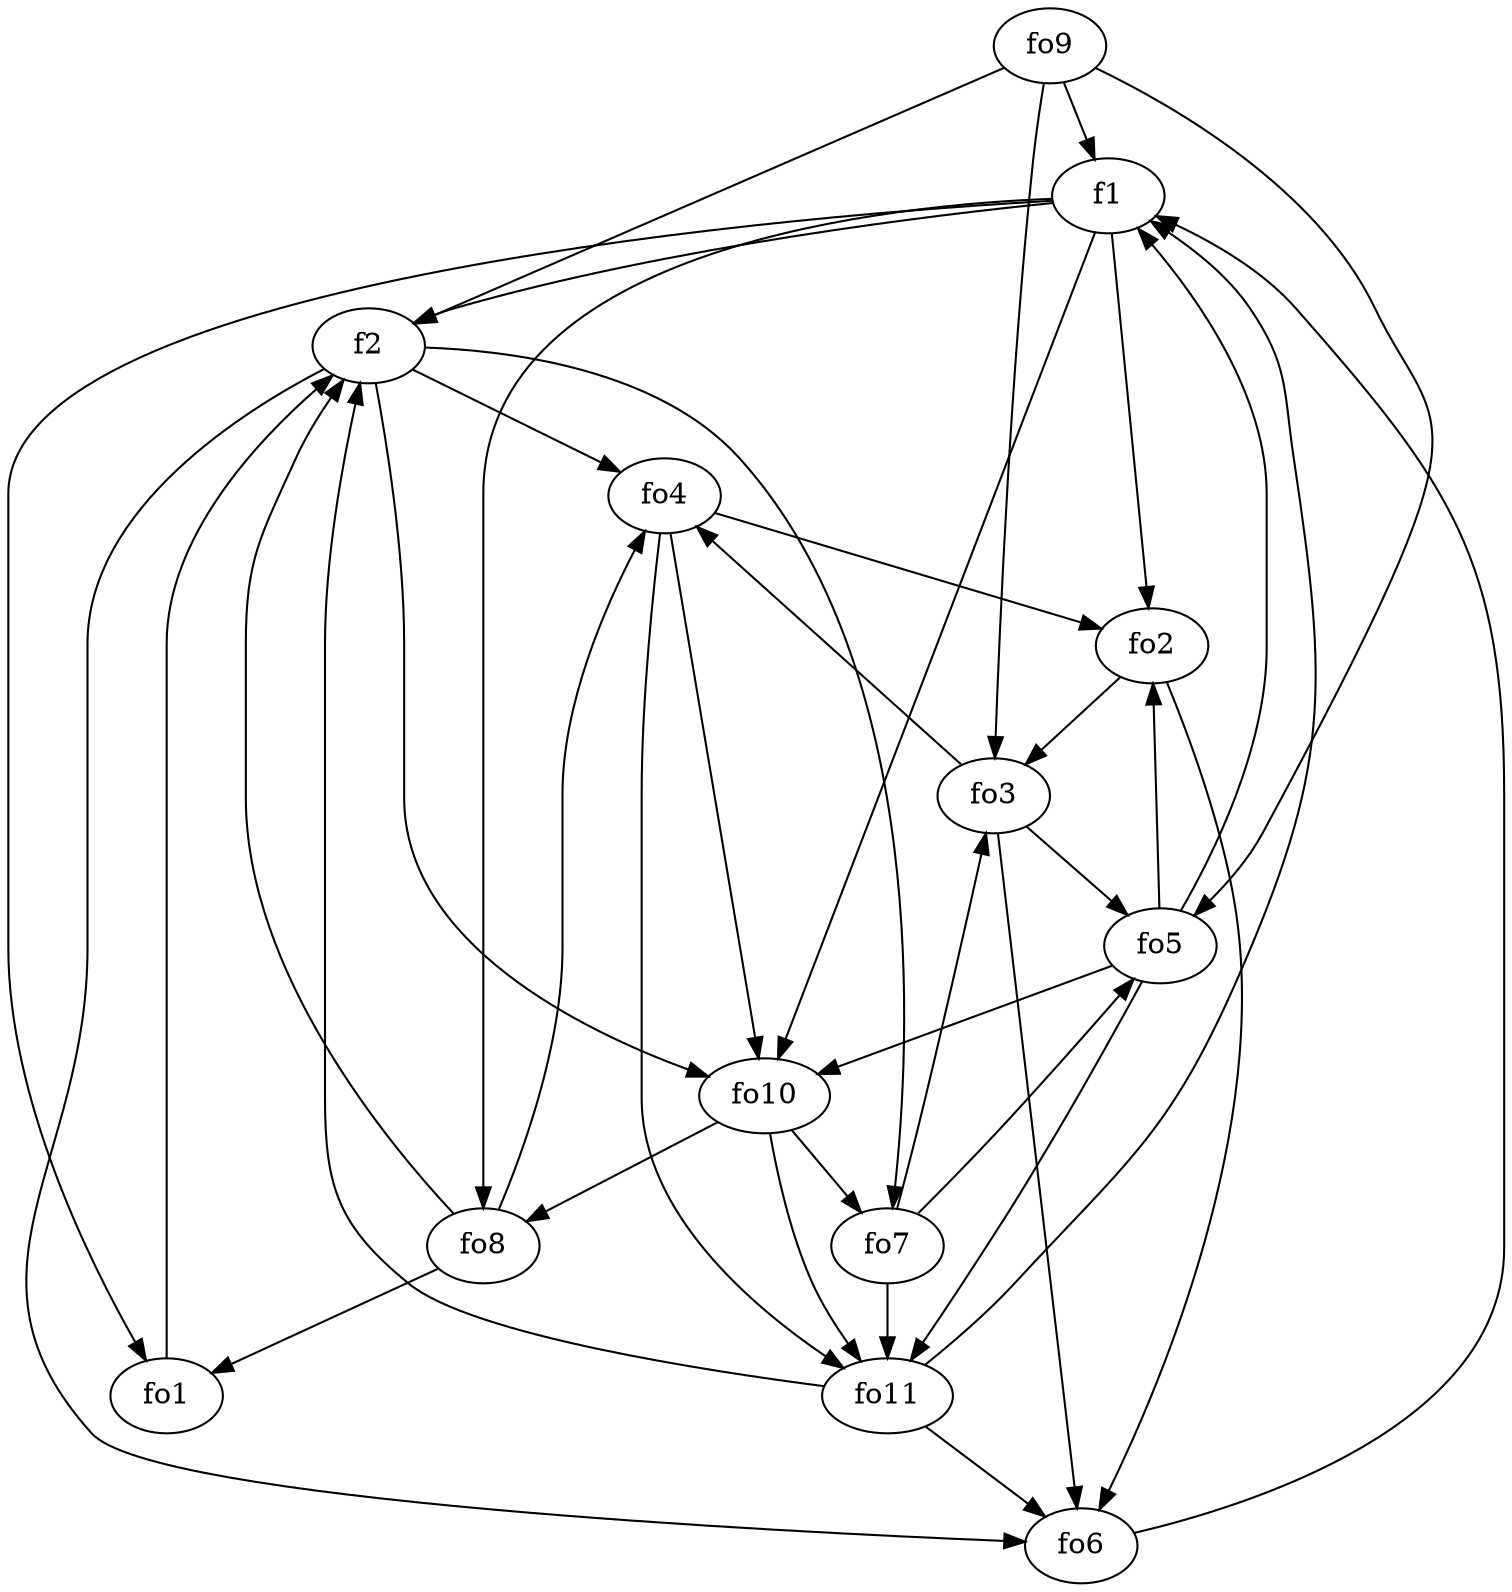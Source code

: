 strict digraph  {
f1;
f2;
fo1;
fo2;
fo3;
fo4;
fo5;
fo6;
fo7;
fo8;
fo9;
fo10;
fo11;
f1 -> f2  [weight=2];
f1 -> fo2  [weight=2];
f1 -> fo8  [weight=2];
f1 -> fo1  [weight=2];
f1 -> fo10  [weight=2];
f2 -> fo4  [weight=2];
f2 -> fo6  [weight=2];
f2 -> fo7  [weight=2];
f2 -> fo10  [weight=2];
fo1 -> f2  [weight=2];
fo2 -> fo6  [weight=2];
fo2 -> fo3  [weight=2];
fo3 -> fo6  [weight=2];
fo3 -> fo4  [weight=2];
fo3 -> fo5  [weight=2];
fo4 -> fo11  [weight=2];
fo4 -> fo10  [weight=2];
fo4 -> fo2  [weight=2];
fo5 -> fo2  [weight=2];
fo5 -> fo10  [weight=2];
fo5 -> fo11  [weight=2];
fo5 -> f1  [weight=2];
fo6 -> f1  [weight=2];
fo7 -> fo11  [weight=2];
fo7 -> fo5  [weight=2];
fo7 -> fo3  [weight=2];
fo8 -> fo1  [weight=2];
fo8 -> f2  [weight=2];
fo8 -> fo4  [weight=2];
fo9 -> f2  [weight=2];
fo9 -> f1  [weight=2];
fo9 -> fo3  [weight=2];
fo9 -> fo5  [weight=2];
fo10 -> fo8  [weight=2];
fo10 -> fo11  [weight=2];
fo10 -> fo7  [weight=2];
fo11 -> f2  [weight=2];
fo11 -> f1  [weight=2];
fo11 -> fo6  [weight=2];
}
